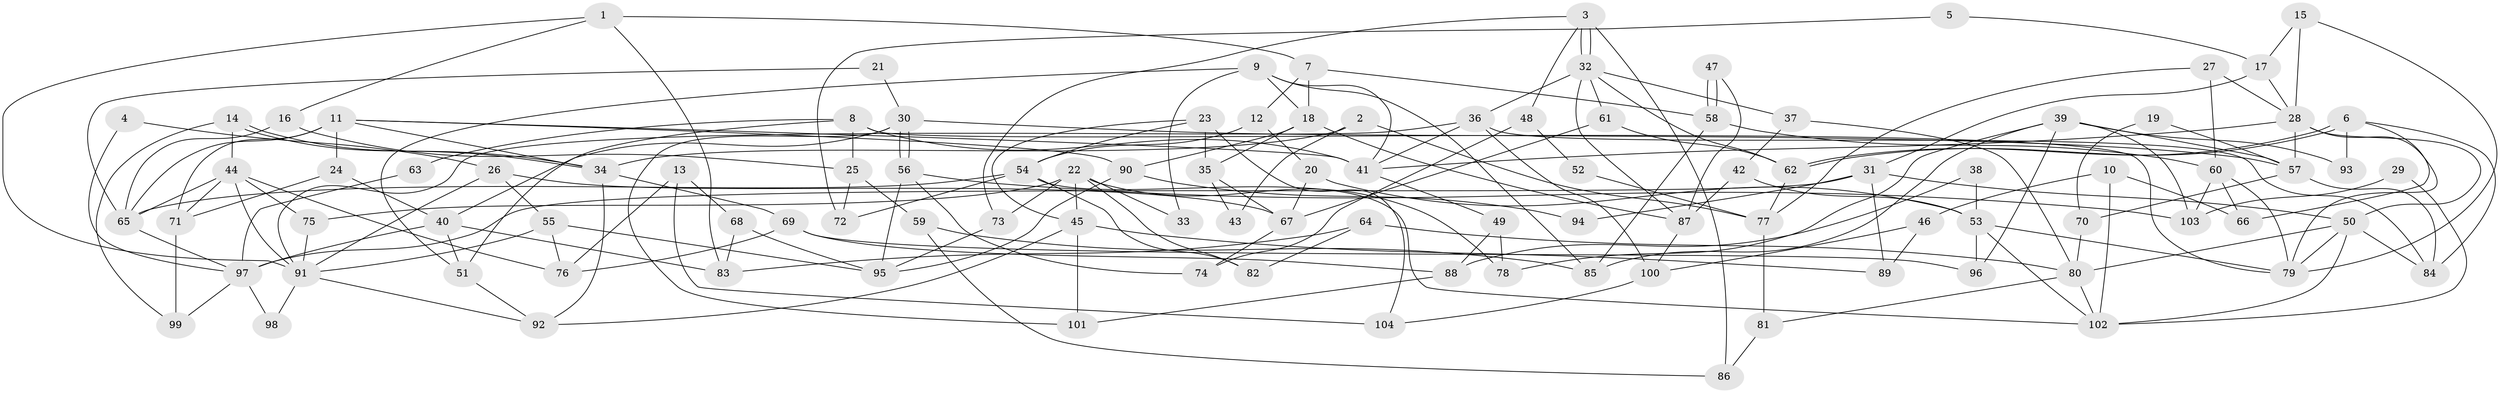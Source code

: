 // Generated by graph-tools (version 1.1) at 2025/51/03/09/25 04:51:01]
// undirected, 104 vertices, 208 edges
graph export_dot {
graph [start="1"]
  node [color=gray90,style=filled];
  1;
  2;
  3;
  4;
  5;
  6;
  7;
  8;
  9;
  10;
  11;
  12;
  13;
  14;
  15;
  16;
  17;
  18;
  19;
  20;
  21;
  22;
  23;
  24;
  25;
  26;
  27;
  28;
  29;
  30;
  31;
  32;
  33;
  34;
  35;
  36;
  37;
  38;
  39;
  40;
  41;
  42;
  43;
  44;
  45;
  46;
  47;
  48;
  49;
  50;
  51;
  52;
  53;
  54;
  55;
  56;
  57;
  58;
  59;
  60;
  61;
  62;
  63;
  64;
  65;
  66;
  67;
  68;
  69;
  70;
  71;
  72;
  73;
  74;
  75;
  76;
  77;
  78;
  79;
  80;
  81;
  82;
  83;
  84;
  85;
  86;
  87;
  88;
  89;
  90;
  91;
  92;
  93;
  94;
  95;
  96;
  97;
  98;
  99;
  100;
  101;
  102;
  103;
  104;
  1 -- 91;
  1 -- 83;
  1 -- 7;
  1 -- 16;
  2 -- 77;
  2 -- 34;
  2 -- 43;
  3 -- 32;
  3 -- 32;
  3 -- 86;
  3 -- 48;
  3 -- 73;
  4 -- 26;
  4 -- 97;
  5 -- 72;
  5 -- 17;
  6 -- 62;
  6 -- 62;
  6 -- 84;
  6 -- 66;
  6 -- 93;
  7 -- 18;
  7 -- 12;
  7 -- 58;
  8 -- 41;
  8 -- 79;
  8 -- 25;
  8 -- 51;
  8 -- 63;
  9 -- 85;
  9 -- 41;
  9 -- 18;
  9 -- 33;
  9 -- 51;
  10 -- 102;
  10 -- 66;
  10 -- 46;
  11 -- 34;
  11 -- 41;
  11 -- 24;
  11 -- 65;
  11 -- 71;
  11 -- 90;
  12 -- 54;
  12 -- 20;
  13 -- 68;
  13 -- 76;
  13 -- 104;
  14 -- 34;
  14 -- 34;
  14 -- 44;
  14 -- 99;
  15 -- 79;
  15 -- 17;
  15 -- 28;
  16 -- 65;
  16 -- 25;
  17 -- 31;
  17 -- 28;
  18 -- 87;
  18 -- 35;
  18 -- 90;
  19 -- 57;
  19 -- 70;
  20 -- 53;
  20 -- 67;
  21 -- 30;
  21 -- 65;
  22 -- 75;
  22 -- 78;
  22 -- 33;
  22 -- 45;
  22 -- 73;
  22 -- 82;
  23 -- 45;
  23 -- 35;
  23 -- 54;
  23 -- 104;
  24 -- 71;
  24 -- 40;
  25 -- 59;
  25 -- 72;
  26 -- 67;
  26 -- 91;
  26 -- 55;
  27 -- 60;
  27 -- 28;
  27 -- 77;
  28 -- 57;
  28 -- 41;
  28 -- 50;
  28 -- 79;
  29 -- 102;
  29 -- 103;
  30 -- 56;
  30 -- 56;
  30 -- 40;
  30 -- 57;
  30 -- 101;
  31 -- 97;
  31 -- 50;
  31 -- 89;
  31 -- 94;
  32 -- 87;
  32 -- 36;
  32 -- 37;
  32 -- 61;
  32 -- 62;
  34 -- 92;
  34 -- 69;
  35 -- 67;
  35 -- 43;
  36 -- 91;
  36 -- 41;
  36 -- 84;
  36 -- 100;
  37 -- 80;
  37 -- 42;
  38 -- 53;
  38 -- 88;
  39 -- 96;
  39 -- 57;
  39 -- 78;
  39 -- 85;
  39 -- 93;
  39 -- 103;
  40 -- 51;
  40 -- 83;
  40 -- 97;
  41 -- 49;
  42 -- 53;
  42 -- 87;
  44 -- 65;
  44 -- 91;
  44 -- 71;
  44 -- 75;
  44 -- 76;
  45 -- 89;
  45 -- 92;
  45 -- 101;
  46 -- 100;
  46 -- 89;
  47 -- 87;
  47 -- 58;
  47 -- 58;
  48 -- 74;
  48 -- 52;
  49 -- 88;
  49 -- 78;
  50 -- 79;
  50 -- 80;
  50 -- 84;
  50 -- 102;
  51 -- 92;
  52 -- 77;
  53 -- 79;
  53 -- 102;
  53 -- 96;
  54 -- 65;
  54 -- 72;
  54 -- 82;
  54 -- 102;
  55 -- 95;
  55 -- 76;
  55 -- 91;
  56 -- 95;
  56 -- 74;
  56 -- 103;
  57 -- 84;
  57 -- 70;
  58 -- 60;
  58 -- 85;
  59 -- 85;
  59 -- 86;
  60 -- 103;
  60 -- 66;
  60 -- 79;
  61 -- 62;
  61 -- 67;
  62 -- 77;
  63 -- 97;
  64 -- 80;
  64 -- 82;
  64 -- 83;
  65 -- 97;
  67 -- 74;
  68 -- 95;
  68 -- 83;
  69 -- 76;
  69 -- 88;
  69 -- 96;
  70 -- 80;
  71 -- 99;
  73 -- 95;
  75 -- 91;
  77 -- 81;
  80 -- 102;
  80 -- 81;
  81 -- 86;
  87 -- 100;
  88 -- 101;
  90 -- 94;
  90 -- 95;
  91 -- 92;
  91 -- 98;
  97 -- 99;
  97 -- 98;
  100 -- 104;
}

